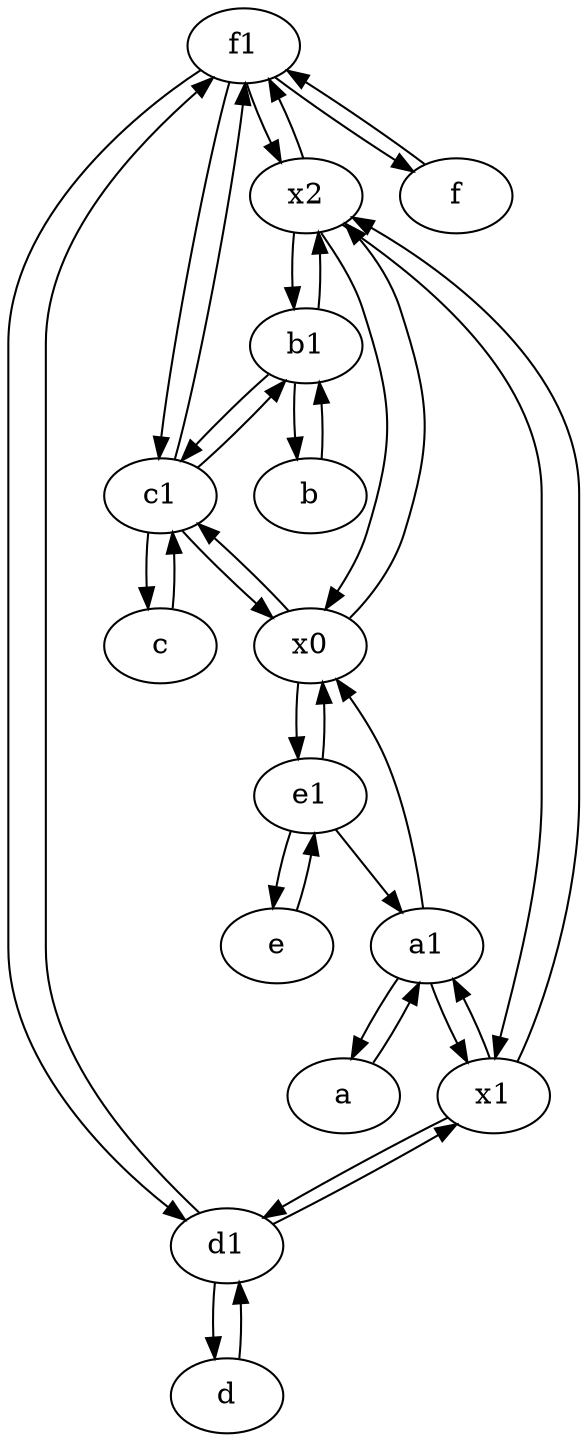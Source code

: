 digraph  {
	f1;
	x2;
	d [pos="20,30!"];
	a1 [pos="40,15!"];
	a [pos="40,10!"];
	e1 [pos="25,45!"];
	c [pos="20,10!"];
	d1 [pos="25,30!"];
	x0;
	b [pos="50,20!"];
	c1 [pos="30,15!"];
	f [pos="15,45!"];
	x1;
	b1 [pos="45,20!"];
	e [pos="30,50!"];
	a1 -> x1;
	d -> d1;
	c1 -> f1;
	x2 -> f1;
	x1 -> x2;
	b1 -> c1;
	e1 -> e;
	d1 -> x1;
	x1 -> a1;
	d1 -> d;
	f1 -> c1;
	x2 -> x1;
	f1 -> x2;
	a -> a1;
	x2 -> b1;
	b -> b1;
	e1 -> a1;
	f -> f1;
	x0 -> c1;
	f1 -> d1;
	a1 -> x0;
	c -> c1;
	x2 -> x0;
	x1 -> d1;
	c1 -> c;
	x0 -> x2;
	e1 -> x0;
	x0 -> e1;
	a1 -> a;
	e -> e1;
	b1 -> b;
	d1 -> f1;
	b1 -> x2;
	c1 -> b1;
	c1 -> x0;
	f1 -> f;

	}